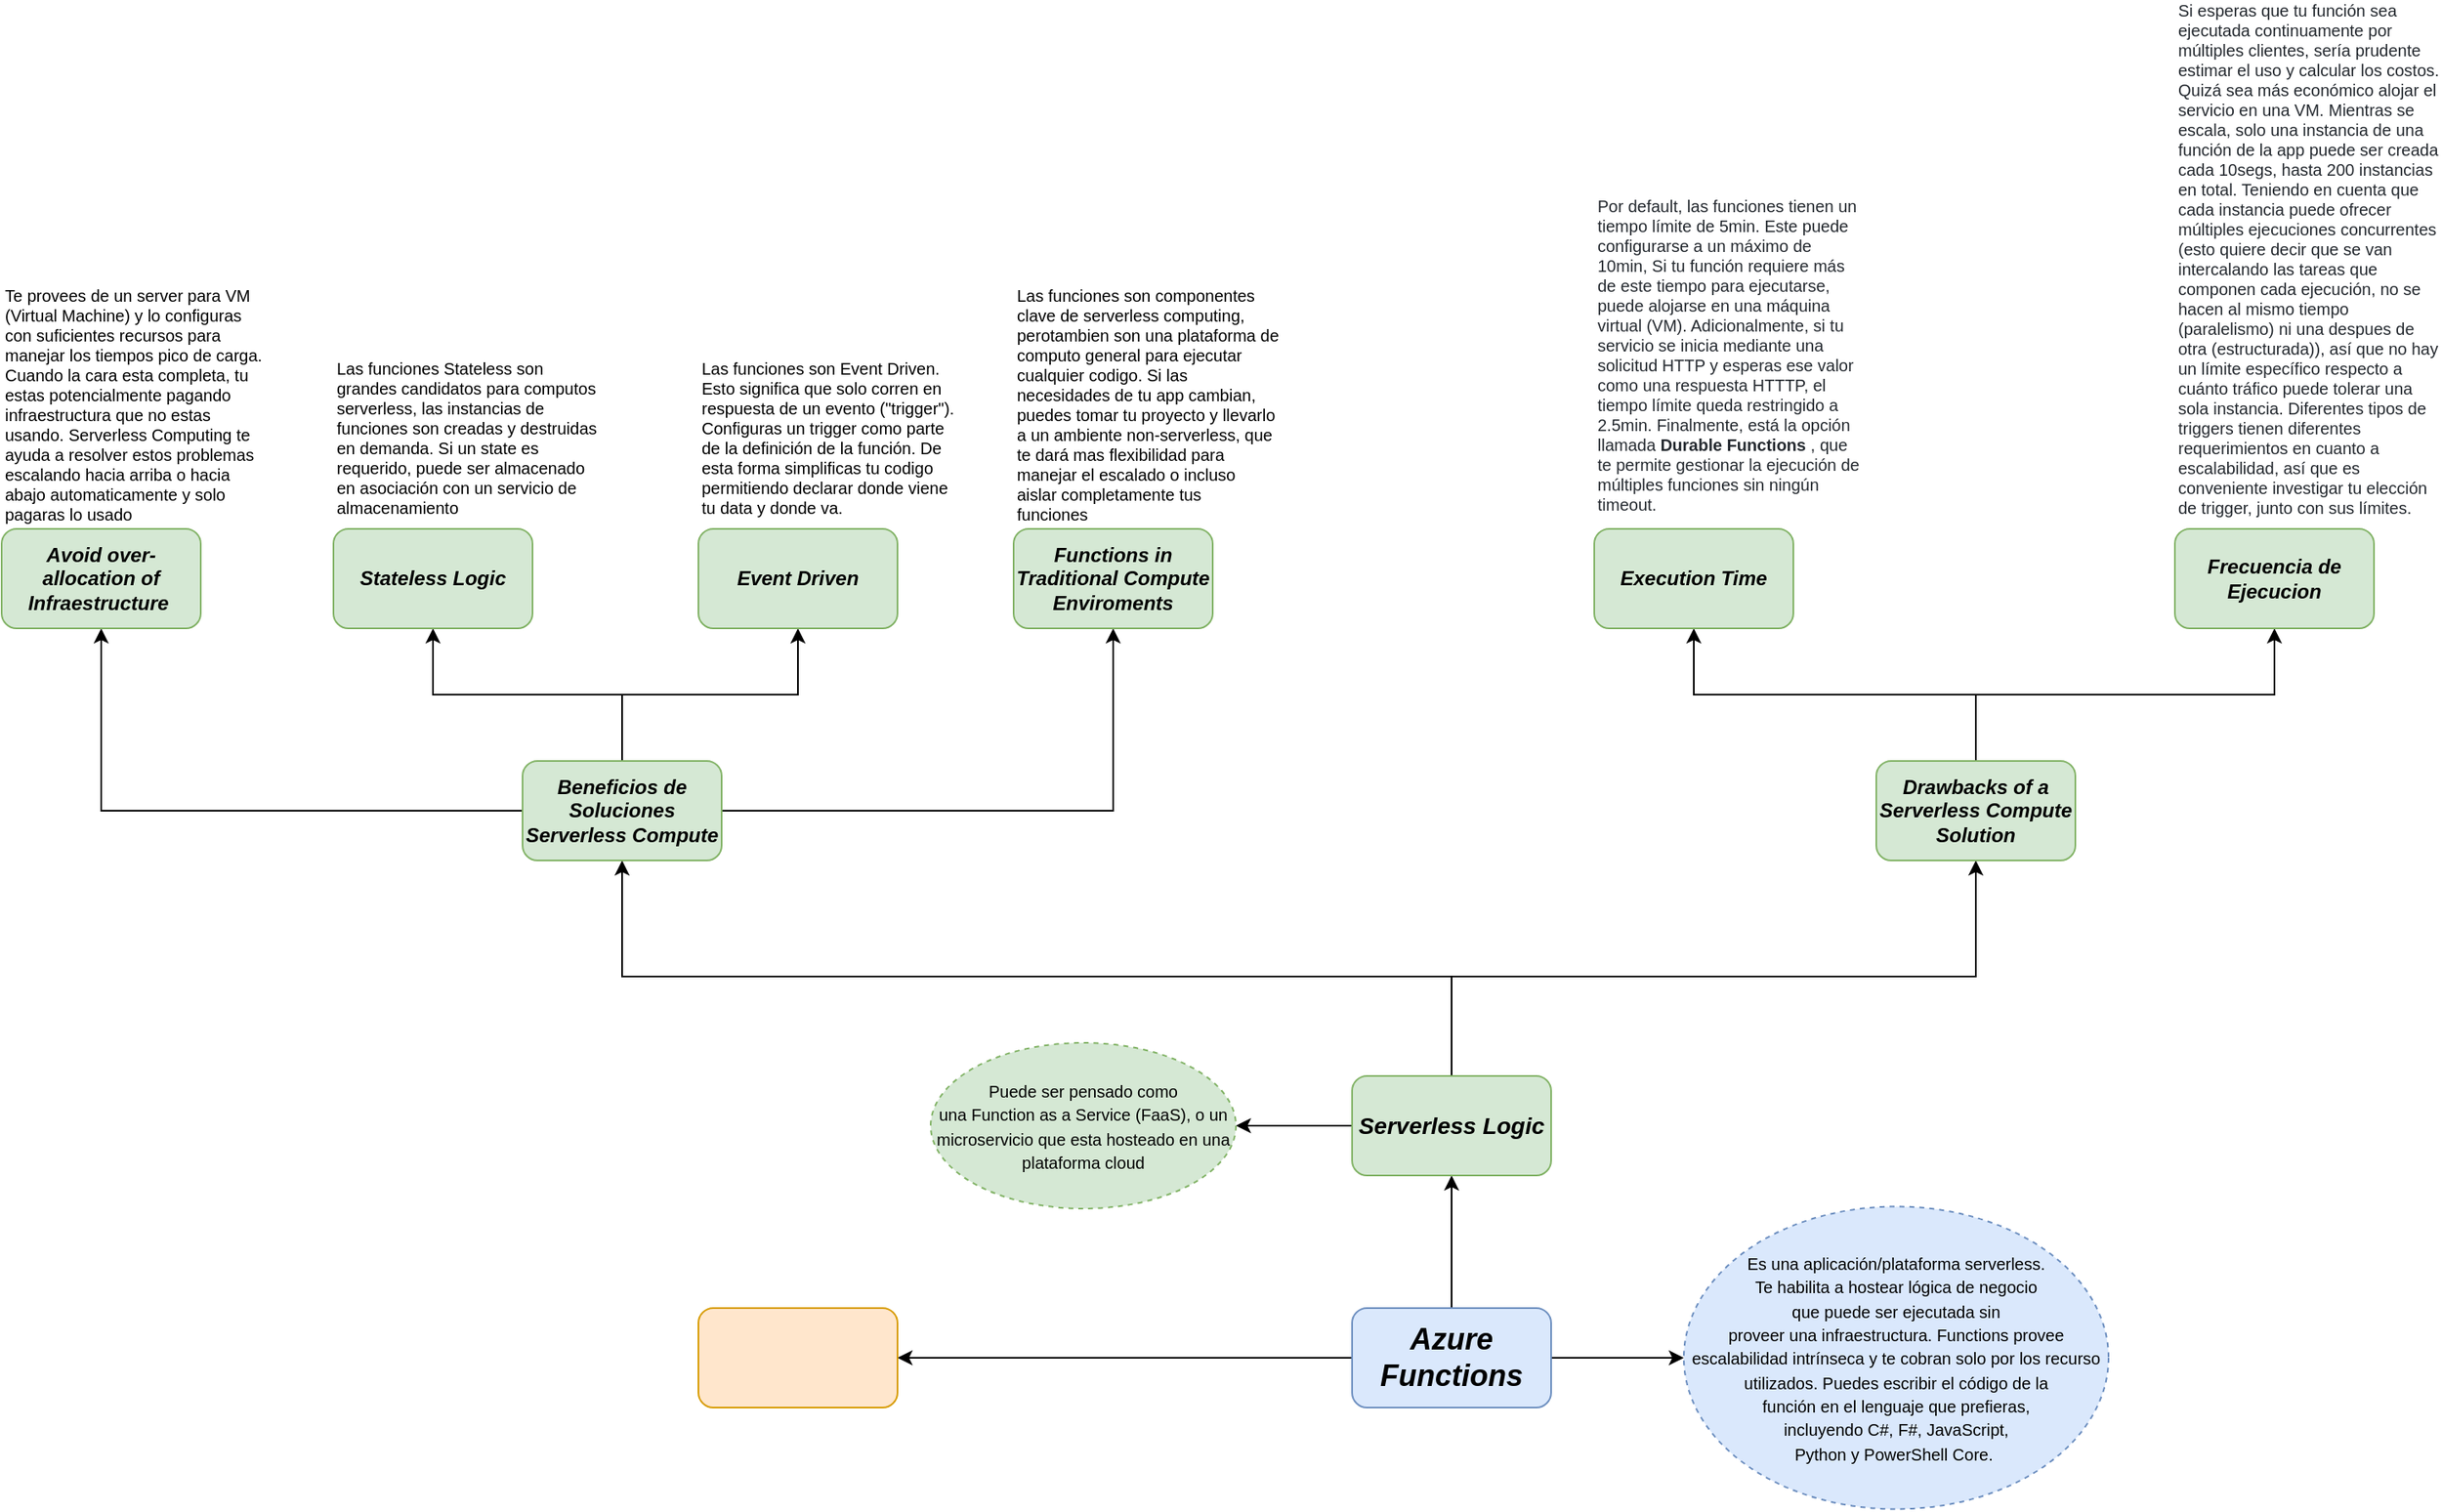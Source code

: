 <mxfile version="15.6.3" type="github">
  <diagram id="oRoor3QD__L9eZZ4H3Ug" name="Page-1">
    <mxGraphModel dx="2249" dy="1935" grid="1" gridSize="10" guides="1" tooltips="1" connect="1" arrows="1" fold="1" page="1" pageScale="1" pageWidth="827" pageHeight="1169" math="0" shadow="0">
      <root>
        <mxCell id="0" />
        <mxCell id="1" parent="0" />
        <mxCell id="viv2s1QD0Q5ynQNhOB1b-4" value="" style="edgeStyle=orthogonalEdgeStyle;rounded=0;orthogonalLoop=1;jettySize=auto;html=1;fontSize=18;" parent="1" source="viv2s1QD0Q5ynQNhOB1b-2" target="viv2s1QD0Q5ynQNhOB1b-3" edge="1">
          <mxGeometry relative="1" as="geometry" />
        </mxCell>
        <mxCell id="viv2s1QD0Q5ynQNhOB1b-8" value="" style="edgeStyle=orthogonalEdgeStyle;rounded=0;orthogonalLoop=1;jettySize=auto;html=1;fontSize=14;" parent="1" source="viv2s1QD0Q5ynQNhOB1b-2" target="viv2s1QD0Q5ynQNhOB1b-7" edge="1">
          <mxGeometry relative="1" as="geometry">
            <Array as="points">
              <mxPoint x="540" y="310" />
              <mxPoint x="540" y="310" />
            </Array>
          </mxGeometry>
        </mxCell>
        <mxCell id="GbnGjuRc_vSX7z4Gi8ss-4" value="" style="edgeStyle=orthogonalEdgeStyle;rounded=0;orthogonalLoop=1;jettySize=auto;html=1;fontSize=10;" edge="1" parent="1" source="viv2s1QD0Q5ynQNhOB1b-2" target="GbnGjuRc_vSX7z4Gi8ss-3">
          <mxGeometry relative="1" as="geometry" />
        </mxCell>
        <mxCell id="viv2s1QD0Q5ynQNhOB1b-2" value="&lt;b&gt;&lt;i&gt;&lt;font style=&quot;font-size: 18px&quot;&gt;Azure Functions&lt;/font&gt;&lt;/i&gt;&lt;/b&gt;" style="rounded=1;whiteSpace=wrap;html=1;fillColor=#dae8fc;strokeColor=#6c8ebf;" parent="1" vertex="1">
          <mxGeometry x="354" y="280" width="120" height="60" as="geometry" />
        </mxCell>
        <mxCell id="viv2s1QD0Q5ynQNhOB1b-6" value="" style="edgeStyle=orthogonalEdgeStyle;rounded=0;orthogonalLoop=1;jettySize=auto;html=1;fontSize=14;" parent="1" source="viv2s1QD0Q5ynQNhOB1b-3" target="viv2s1QD0Q5ynQNhOB1b-5" edge="1">
          <mxGeometry relative="1" as="geometry">
            <Array as="points">
              <mxPoint x="414" y="80" />
              <mxPoint x="-86" y="80" />
            </Array>
          </mxGeometry>
        </mxCell>
        <mxCell id="viv2s1QD0Q5ynQNhOB1b-10" value="" style="edgeStyle=orthogonalEdgeStyle;rounded=0;orthogonalLoop=1;jettySize=auto;html=1;fontSize=10;" parent="1" source="viv2s1QD0Q5ynQNhOB1b-3" target="viv2s1QD0Q5ynQNhOB1b-9" edge="1">
          <mxGeometry relative="1" as="geometry" />
        </mxCell>
        <mxCell id="viv2s1QD0Q5ynQNhOB1b-26" value="" style="edgeStyle=orthogonalEdgeStyle;rounded=0;orthogonalLoop=1;jettySize=auto;html=1;fontSize=10;" parent="1" source="viv2s1QD0Q5ynQNhOB1b-3" target="viv2s1QD0Q5ynQNhOB1b-25" edge="1">
          <mxGeometry relative="1" as="geometry">
            <Array as="points">
              <mxPoint x="414" y="80" />
              <mxPoint x="730" y="80" />
            </Array>
          </mxGeometry>
        </mxCell>
        <mxCell id="viv2s1QD0Q5ynQNhOB1b-3" value="&lt;font style=&quot;font-size: 14px&quot;&gt;&lt;b&gt;&lt;i&gt;Serverless Logic&lt;/i&gt;&lt;/b&gt;&lt;/font&gt;" style="whiteSpace=wrap;html=1;rounded=1;strokeColor=#82b366;fillColor=#d5e8d4;" parent="1" vertex="1">
          <mxGeometry x="354" y="140" width="120" height="60" as="geometry" />
        </mxCell>
        <mxCell id="viv2s1QD0Q5ynQNhOB1b-12" value="" style="edgeStyle=orthogonalEdgeStyle;rounded=0;orthogonalLoop=1;jettySize=auto;html=1;fontSize=10;" parent="1" source="viv2s1QD0Q5ynQNhOB1b-5" target="viv2s1QD0Q5ynQNhOB1b-11" edge="1">
          <mxGeometry relative="1" as="geometry" />
        </mxCell>
        <mxCell id="viv2s1QD0Q5ynQNhOB1b-14" value="" style="edgeStyle=orthogonalEdgeStyle;rounded=0;orthogonalLoop=1;jettySize=auto;html=1;fontSize=10;" parent="1" source="viv2s1QD0Q5ynQNhOB1b-5" target="viv2s1QD0Q5ynQNhOB1b-13" edge="1">
          <mxGeometry relative="1" as="geometry" />
        </mxCell>
        <mxCell id="viv2s1QD0Q5ynQNhOB1b-16" value="" style="edgeStyle=orthogonalEdgeStyle;rounded=0;orthogonalLoop=1;jettySize=auto;html=1;fontSize=10;" parent="1" source="viv2s1QD0Q5ynQNhOB1b-5" target="viv2s1QD0Q5ynQNhOB1b-15" edge="1">
          <mxGeometry relative="1" as="geometry" />
        </mxCell>
        <mxCell id="viv2s1QD0Q5ynQNhOB1b-18" value="" style="edgeStyle=orthogonalEdgeStyle;rounded=0;orthogonalLoop=1;jettySize=auto;html=1;fontSize=10;" parent="1" source="viv2s1QD0Q5ynQNhOB1b-5" target="viv2s1QD0Q5ynQNhOB1b-17" edge="1">
          <mxGeometry relative="1" as="geometry" />
        </mxCell>
        <mxCell id="viv2s1QD0Q5ynQNhOB1b-5" value="&lt;b&gt;&lt;i&gt;Beneficios de Soluciones Serverless Compute&lt;/i&gt;&lt;/b&gt;" style="whiteSpace=wrap;html=1;rounded=1;strokeColor=#82b366;fillColor=#d5e8d4;" parent="1" vertex="1">
          <mxGeometry x="-146" y="-50" width="120" height="60" as="geometry" />
        </mxCell>
        <mxCell id="viv2s1QD0Q5ynQNhOB1b-7" value="&lt;font style=&quot;font-size: 10px&quot;&gt;Es una aplicación/plataforma serverless. &lt;br&gt;Te habilita a hostear lógica de negocio &lt;br&gt;que puede ser ejecutada sin &lt;br&gt;proveer una infraestructura. Functions provee escalabilidad intrínseca y te cobran solo por los recurso utilizados. Puedes escribir el código de la &lt;br&gt;función en el lenguaje que prefieras, &lt;br&gt;incluyendo C#, F#, JavaScript, &lt;br&gt;Python y PowerShell Core.&amp;nbsp;&lt;/font&gt;" style="ellipse;whiteSpace=wrap;html=1;rounded=1;strokeColor=#6c8ebf;fillColor=#dae8fc;dashed=1;" parent="1" vertex="1">
          <mxGeometry x="554" y="218.75" width="256" height="182.5" as="geometry" />
        </mxCell>
        <mxCell id="viv2s1QD0Q5ynQNhOB1b-9" value="&lt;font style=&quot;font-size: 10px&quot;&gt;Puede ser pensado como &lt;br&gt;una Function as a Service (FaaS), o un microservicio que esta hosteado en una plataforma cloud&lt;/font&gt;" style="ellipse;whiteSpace=wrap;html=1;rounded=1;strokeColor=#82b366;fillColor=#d5e8d4;dashed=1;" parent="1" vertex="1">
          <mxGeometry x="100" y="120" width="184" height="100" as="geometry" />
        </mxCell>
        <mxCell id="viv2s1QD0Q5ynQNhOB1b-11" value="&lt;b&gt;&lt;i&gt;Event Driven&lt;/i&gt;&lt;/b&gt;" style="whiteSpace=wrap;html=1;rounded=1;strokeColor=#82b366;fillColor=#d5e8d4;" parent="1" vertex="1">
          <mxGeometry x="-40" y="-190" width="120" height="60" as="geometry" />
        </mxCell>
        <mxCell id="viv2s1QD0Q5ynQNhOB1b-13" value="&lt;b&gt;&lt;i&gt;Stateless Logic&lt;/i&gt;&lt;/b&gt;" style="whiteSpace=wrap;html=1;rounded=1;strokeColor=#82b366;fillColor=#d5e8d4;" parent="1" vertex="1">
          <mxGeometry x="-260" y="-190" width="120" height="60" as="geometry" />
        </mxCell>
        <mxCell id="viv2s1QD0Q5ynQNhOB1b-15" value="&lt;b&gt;&lt;i&gt;Avoid over-allocation of Infraestructure&lt;/i&gt;&lt;/b&gt;&amp;nbsp;" style="whiteSpace=wrap;html=1;rounded=1;strokeColor=#82b366;fillColor=#d5e8d4;" parent="1" vertex="1">
          <mxGeometry x="-460" y="-190" width="120" height="60" as="geometry" />
        </mxCell>
        <mxCell id="viv2s1QD0Q5ynQNhOB1b-17" value="&lt;b&gt;&lt;i&gt;Functions in Traditional Compute Enviroments&lt;/i&gt;&lt;/b&gt;" style="whiteSpace=wrap;html=1;rounded=1;strokeColor=#82b366;fillColor=#d5e8d4;" parent="1" vertex="1">
          <mxGeometry x="150" y="-190" width="120" height="60" as="geometry" />
        </mxCell>
        <mxCell id="viv2s1QD0Q5ynQNhOB1b-21" value="Te provees de un server para VM (Virtual Machine) y lo configuras con suficientes recursos para manejar los tiempos pico de carga. Cuando la cara esta completa, tu estas potencialmente pagando infraestructura que no estas usando. Serverless Computing te ayuda a resolver estos problemas escalando hacia arriba o hacia abajo automaticamente y solo pagaras lo usado" style="text;html=1;strokeColor=none;fillColor=none;align=left;verticalAlign=middle;whiteSpace=wrap;rounded=0;dashed=1;fontSize=10;" parent="1" vertex="1">
          <mxGeometry x="-460" y="-280" width="160" height="30" as="geometry" />
        </mxCell>
        <mxCell id="viv2s1QD0Q5ynQNhOB1b-22" value="Las funciones Stateless son grandes candidatos para computos serverless, las instancias de funciones son creadas y destruidas en demanda. Si un state es requerido, puede ser almacenado en asociación con un servicio de almacenamiento" style="text;html=1;strokeColor=none;fillColor=none;align=left;verticalAlign=middle;whiteSpace=wrap;rounded=0;dashed=1;fontSize=10;" parent="1" vertex="1">
          <mxGeometry x="-260" y="-260" width="160" height="30" as="geometry" />
        </mxCell>
        <mxCell id="viv2s1QD0Q5ynQNhOB1b-23" value="Las funciones son Event Driven. Esto significa que solo corren en respuesta de un evento (&quot;trigger&quot;). Configuras un trigger como parte de la definición de la función. De esta forma simplificas tu codigo permitiendo declarar donde viene tu data y donde va.&amp;nbsp;&amp;nbsp;" style="text;html=1;strokeColor=none;fillColor=none;align=left;verticalAlign=middle;whiteSpace=wrap;rounded=0;dashed=1;fontSize=10;" parent="1" vertex="1">
          <mxGeometry x="-40" y="-260" width="160" height="30" as="geometry" />
        </mxCell>
        <mxCell id="viv2s1QD0Q5ynQNhOB1b-24" value="Las funciones son componentes clave de serverless computing, perotambien son una plataforma de computo general para ejecutar cualquier codigo. Si las necesidades de tu app cambian, puedes tomar tu proyecto y llevarlo a un ambiente non-serverless, que te dará mas flexibilidad para manejar el escalado o incluso aislar completamente tus funciones&amp;nbsp;" style="text;html=1;strokeColor=none;fillColor=none;align=left;verticalAlign=middle;whiteSpace=wrap;rounded=0;dashed=1;fontSize=10;" parent="1" vertex="1">
          <mxGeometry x="150" y="-280" width="160" height="30" as="geometry" />
        </mxCell>
        <mxCell id="viv2s1QD0Q5ynQNhOB1b-28" value="" style="edgeStyle=orthogonalEdgeStyle;rounded=0;orthogonalLoop=1;jettySize=auto;html=1;fontSize=10;" parent="1" source="viv2s1QD0Q5ynQNhOB1b-25" target="viv2s1QD0Q5ynQNhOB1b-27" edge="1">
          <mxGeometry relative="1" as="geometry">
            <Array as="points">
              <mxPoint x="730" y="-90" />
              <mxPoint x="560" y="-90" />
            </Array>
          </mxGeometry>
        </mxCell>
        <mxCell id="viv2s1QD0Q5ynQNhOB1b-30" value="" style="edgeStyle=orthogonalEdgeStyle;rounded=0;orthogonalLoop=1;jettySize=auto;html=1;fontSize=10;" parent="1" source="viv2s1QD0Q5ynQNhOB1b-25" target="viv2s1QD0Q5ynQNhOB1b-29" edge="1">
          <mxGeometry relative="1" as="geometry">
            <Array as="points">
              <mxPoint x="730" y="-90" />
              <mxPoint x="910" y="-90" />
            </Array>
          </mxGeometry>
        </mxCell>
        <mxCell id="viv2s1QD0Q5ynQNhOB1b-25" value="&lt;b&gt;&lt;i&gt;Drawbacks of a Serverless Compute Solution&lt;/i&gt;&lt;/b&gt;" style="whiteSpace=wrap;html=1;rounded=1;strokeColor=#82b366;fillColor=#d5e8d4;" parent="1" vertex="1">
          <mxGeometry x="670" y="-50" width="120" height="60" as="geometry" />
        </mxCell>
        <mxCell id="viv2s1QD0Q5ynQNhOB1b-27" value="&lt;i&gt;&lt;b&gt;Execution Time&lt;/b&gt;&lt;/i&gt;" style="whiteSpace=wrap;html=1;rounded=1;strokeColor=#82b366;fillColor=#d5e8d4;" parent="1" vertex="1">
          <mxGeometry x="500" y="-190" width="120" height="60" as="geometry" />
        </mxCell>
        <mxCell id="viv2s1QD0Q5ynQNhOB1b-29" value="&lt;b&gt;&lt;i&gt;Frecuencia de Ejecucion&lt;/i&gt;&lt;/b&gt;" style="whiteSpace=wrap;html=1;rounded=1;strokeColor=#82b366;fillColor=#d5e8d4;" parent="1" vertex="1">
          <mxGeometry x="850" y="-190" width="120" height="60" as="geometry" />
        </mxCell>
        <mxCell id="viv2s1QD0Q5ynQNhOB1b-31" value="&lt;font style=&quot;font-size: 10px&quot;&gt;&lt;span style=&quot;color: rgb(36 , 41 , 47) ; background-color: rgb(255 , 255 , 255)&quot;&gt;Por default, las funciones tienen un tiempo límite de 5min. Este puede configurarse a un máximo de 10min, Si tu función requiere más de este tiempo para ejecutarse, puede alojarse en una máquina virtual (VM). Adicionalmente, si tu servicio se inicia mediante una solicitud HTTP y esperas ese valor como una respuesta HTTTP, el tiempo límite queda restringido a 2.5min. Finalmente, está la opción llamada&amp;nbsp;&lt;/span&gt;&lt;span style=&quot;box-sizing: border-box ; font-weight: 600 ; color: rgb(36 , 41 , 47) ; background-color: rgb(255 , 255 , 255)&quot;&gt;Durable Functions&lt;/span&gt;&lt;span style=&quot;color: rgb(36 , 41 , 47) ; background-color: rgb(255 , 255 , 255)&quot;&gt;&amp;nbsp;, que te permite gestionar la ejecución de múltiples funciones sin ningún timeout.&lt;/span&gt;&lt;/font&gt;" style="text;html=1;strokeColor=none;fillColor=none;align=left;verticalAlign=middle;whiteSpace=wrap;rounded=0;dashed=1;fontSize=10;" parent="1" vertex="1">
          <mxGeometry x="500" y="-310" width="160" height="30" as="geometry" />
        </mxCell>
        <mxCell id="GbnGjuRc_vSX7z4Gi8ss-2" value="&lt;p style=&quot;box-sizing: border-box ; margin-top: 0px ; margin-bottom: 16px ; color: rgb(36 , 41 , 47) ; background-color: rgb(255 , 255 , 255)&quot;&gt;&lt;font style=&quot;font-size: 10px&quot;&gt;Si esperas que tu función sea ejecutada continuamente por múltiples clientes, sería prudente estimar el uso y calcular los costos. Quizá sea más económico alojar el servicio en una VM.&amp;nbsp;&lt;/font&gt;Mientras se escala, solo una instancia de una función de la app puede ser creada cada 10segs, hasta 200 instancias en total. Teniendo en cuenta que cada instancia puede ofrecer múltiples ejecuciones concurrentes (esto quiere decir que se van intercalando las tareas que componen cada ejecución, no se hacen al mismo tiempo (paralelismo) ni una despues de otra (estructurada)), así que no hay un límite específico respecto a cuánto tráfico puede tolerar una sola instancia. Diferentes tipos de triggers tienen diferentes requerimientos en cuanto a escalabilidad, así que es conveniente investigar tu elección de trigger, junto con sus límites.&lt;/p&gt;" style="text;html=1;strokeColor=none;fillColor=none;align=left;verticalAlign=middle;whiteSpace=wrap;rounded=0;dashed=1;fontSize=10;" vertex="1" parent="1">
          <mxGeometry x="850" y="-360" width="160" height="30" as="geometry" />
        </mxCell>
        <mxCell id="GbnGjuRc_vSX7z4Gi8ss-3" value="" style="whiteSpace=wrap;html=1;rounded=1;strokeColor=#d79b00;fillColor=#ffe6cc;" vertex="1" parent="1">
          <mxGeometry x="-40" y="280" width="120" height="60" as="geometry" />
        </mxCell>
      </root>
    </mxGraphModel>
  </diagram>
</mxfile>
